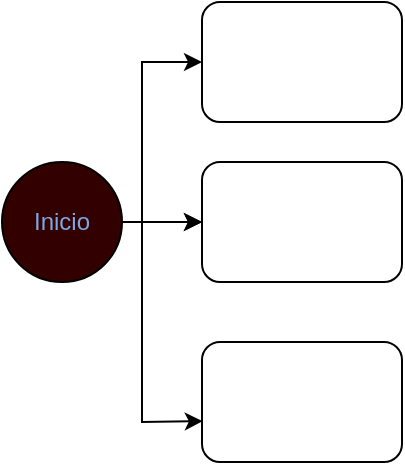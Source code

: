 <mxfile version="24.7.6">
  <diagram id="C5RBs43oDa-KdzZeNtuy" name="Page-1">
    <mxGraphModel dx="574" dy="276" grid="1" gridSize="10" guides="1" tooltips="1" connect="1" arrows="1" fold="1" page="1" pageScale="1" pageWidth="827" pageHeight="1169" math="0" shadow="0">
      <root>
        <mxCell id="WIyWlLk6GJQsqaUBKTNV-0" />
        <mxCell id="WIyWlLk6GJQsqaUBKTNV-1" parent="WIyWlLk6GJQsqaUBKTNV-0" />
        <mxCell id="QPNDaA3Dbjc_04zlRxxk-4" style="edgeStyle=orthogonalEdgeStyle;rounded=0;orthogonalLoop=1;jettySize=auto;html=1;entryX=0;entryY=0.5;entryDx=0;entryDy=0;" edge="1" parent="WIyWlLk6GJQsqaUBKTNV-1" source="cSJIXZNObbqpEnz2E8nQ-0" target="QPNDaA3Dbjc_04zlRxxk-1">
          <mxGeometry relative="1" as="geometry" />
        </mxCell>
        <mxCell id="QPNDaA3Dbjc_04zlRxxk-6" value="" style="edgeStyle=orthogonalEdgeStyle;rounded=0;orthogonalLoop=1;jettySize=auto;html=1;" edge="1" parent="WIyWlLk6GJQsqaUBKTNV-1" source="cSJIXZNObbqpEnz2E8nQ-0" target="QPNDaA3Dbjc_04zlRxxk-1">
          <mxGeometry relative="1" as="geometry" />
        </mxCell>
        <mxCell id="cSJIXZNObbqpEnz2E8nQ-0" value="&lt;font color=&quot;#7ea6e0&quot;&gt;Inicio&lt;/font&gt;" style="ellipse;whiteSpace=wrap;html=1;aspect=fixed;fillColor=#330000;" parent="WIyWlLk6GJQsqaUBKTNV-1" vertex="1">
          <mxGeometry x="20" y="270" width="60" height="60" as="geometry" />
        </mxCell>
        <mxCell id="QPNDaA3Dbjc_04zlRxxk-0" value="" style="rounded=1;whiteSpace=wrap;html=1;" vertex="1" parent="WIyWlLk6GJQsqaUBKTNV-1">
          <mxGeometry x="120" y="190" width="100" height="60" as="geometry" />
        </mxCell>
        <mxCell id="QPNDaA3Dbjc_04zlRxxk-1" value="" style="rounded=1;whiteSpace=wrap;html=1;" vertex="1" parent="WIyWlLk6GJQsqaUBKTNV-1">
          <mxGeometry x="120" y="270" width="100" height="60" as="geometry" />
        </mxCell>
        <mxCell id="QPNDaA3Dbjc_04zlRxxk-2" value="" style="rounded=1;whiteSpace=wrap;html=1;" vertex="1" parent="WIyWlLk6GJQsqaUBKTNV-1">
          <mxGeometry x="120" y="360" width="100" height="60" as="geometry" />
        </mxCell>
        <mxCell id="QPNDaA3Dbjc_04zlRxxk-8" value="" style="endArrow=classic;html=1;rounded=0;startArrow=none;startFill=0;endFill=1;" edge="1" parent="WIyWlLk6GJQsqaUBKTNV-1">
          <mxGeometry width="50" height="50" relative="1" as="geometry">
            <mxPoint x="90" y="300" as="sourcePoint" />
            <mxPoint x="120" y="220" as="targetPoint" />
            <Array as="points">
              <mxPoint x="90" y="220" />
            </Array>
          </mxGeometry>
        </mxCell>
        <mxCell id="QPNDaA3Dbjc_04zlRxxk-9" value="" style="endArrow=none;html=1;rounded=0;exitX=0.004;exitY=0.66;exitDx=0;exitDy=0;exitPerimeter=0;endFill=0;startArrow=classic;startFill=1;" edge="1" parent="WIyWlLk6GJQsqaUBKTNV-1" source="QPNDaA3Dbjc_04zlRxxk-2">
          <mxGeometry width="50" height="50" relative="1" as="geometry">
            <mxPoint x="60" y="390" as="sourcePoint" />
            <mxPoint x="90" y="300" as="targetPoint" />
            <Array as="points">
              <mxPoint x="90" y="400" />
            </Array>
          </mxGeometry>
        </mxCell>
      </root>
    </mxGraphModel>
  </diagram>
</mxfile>
